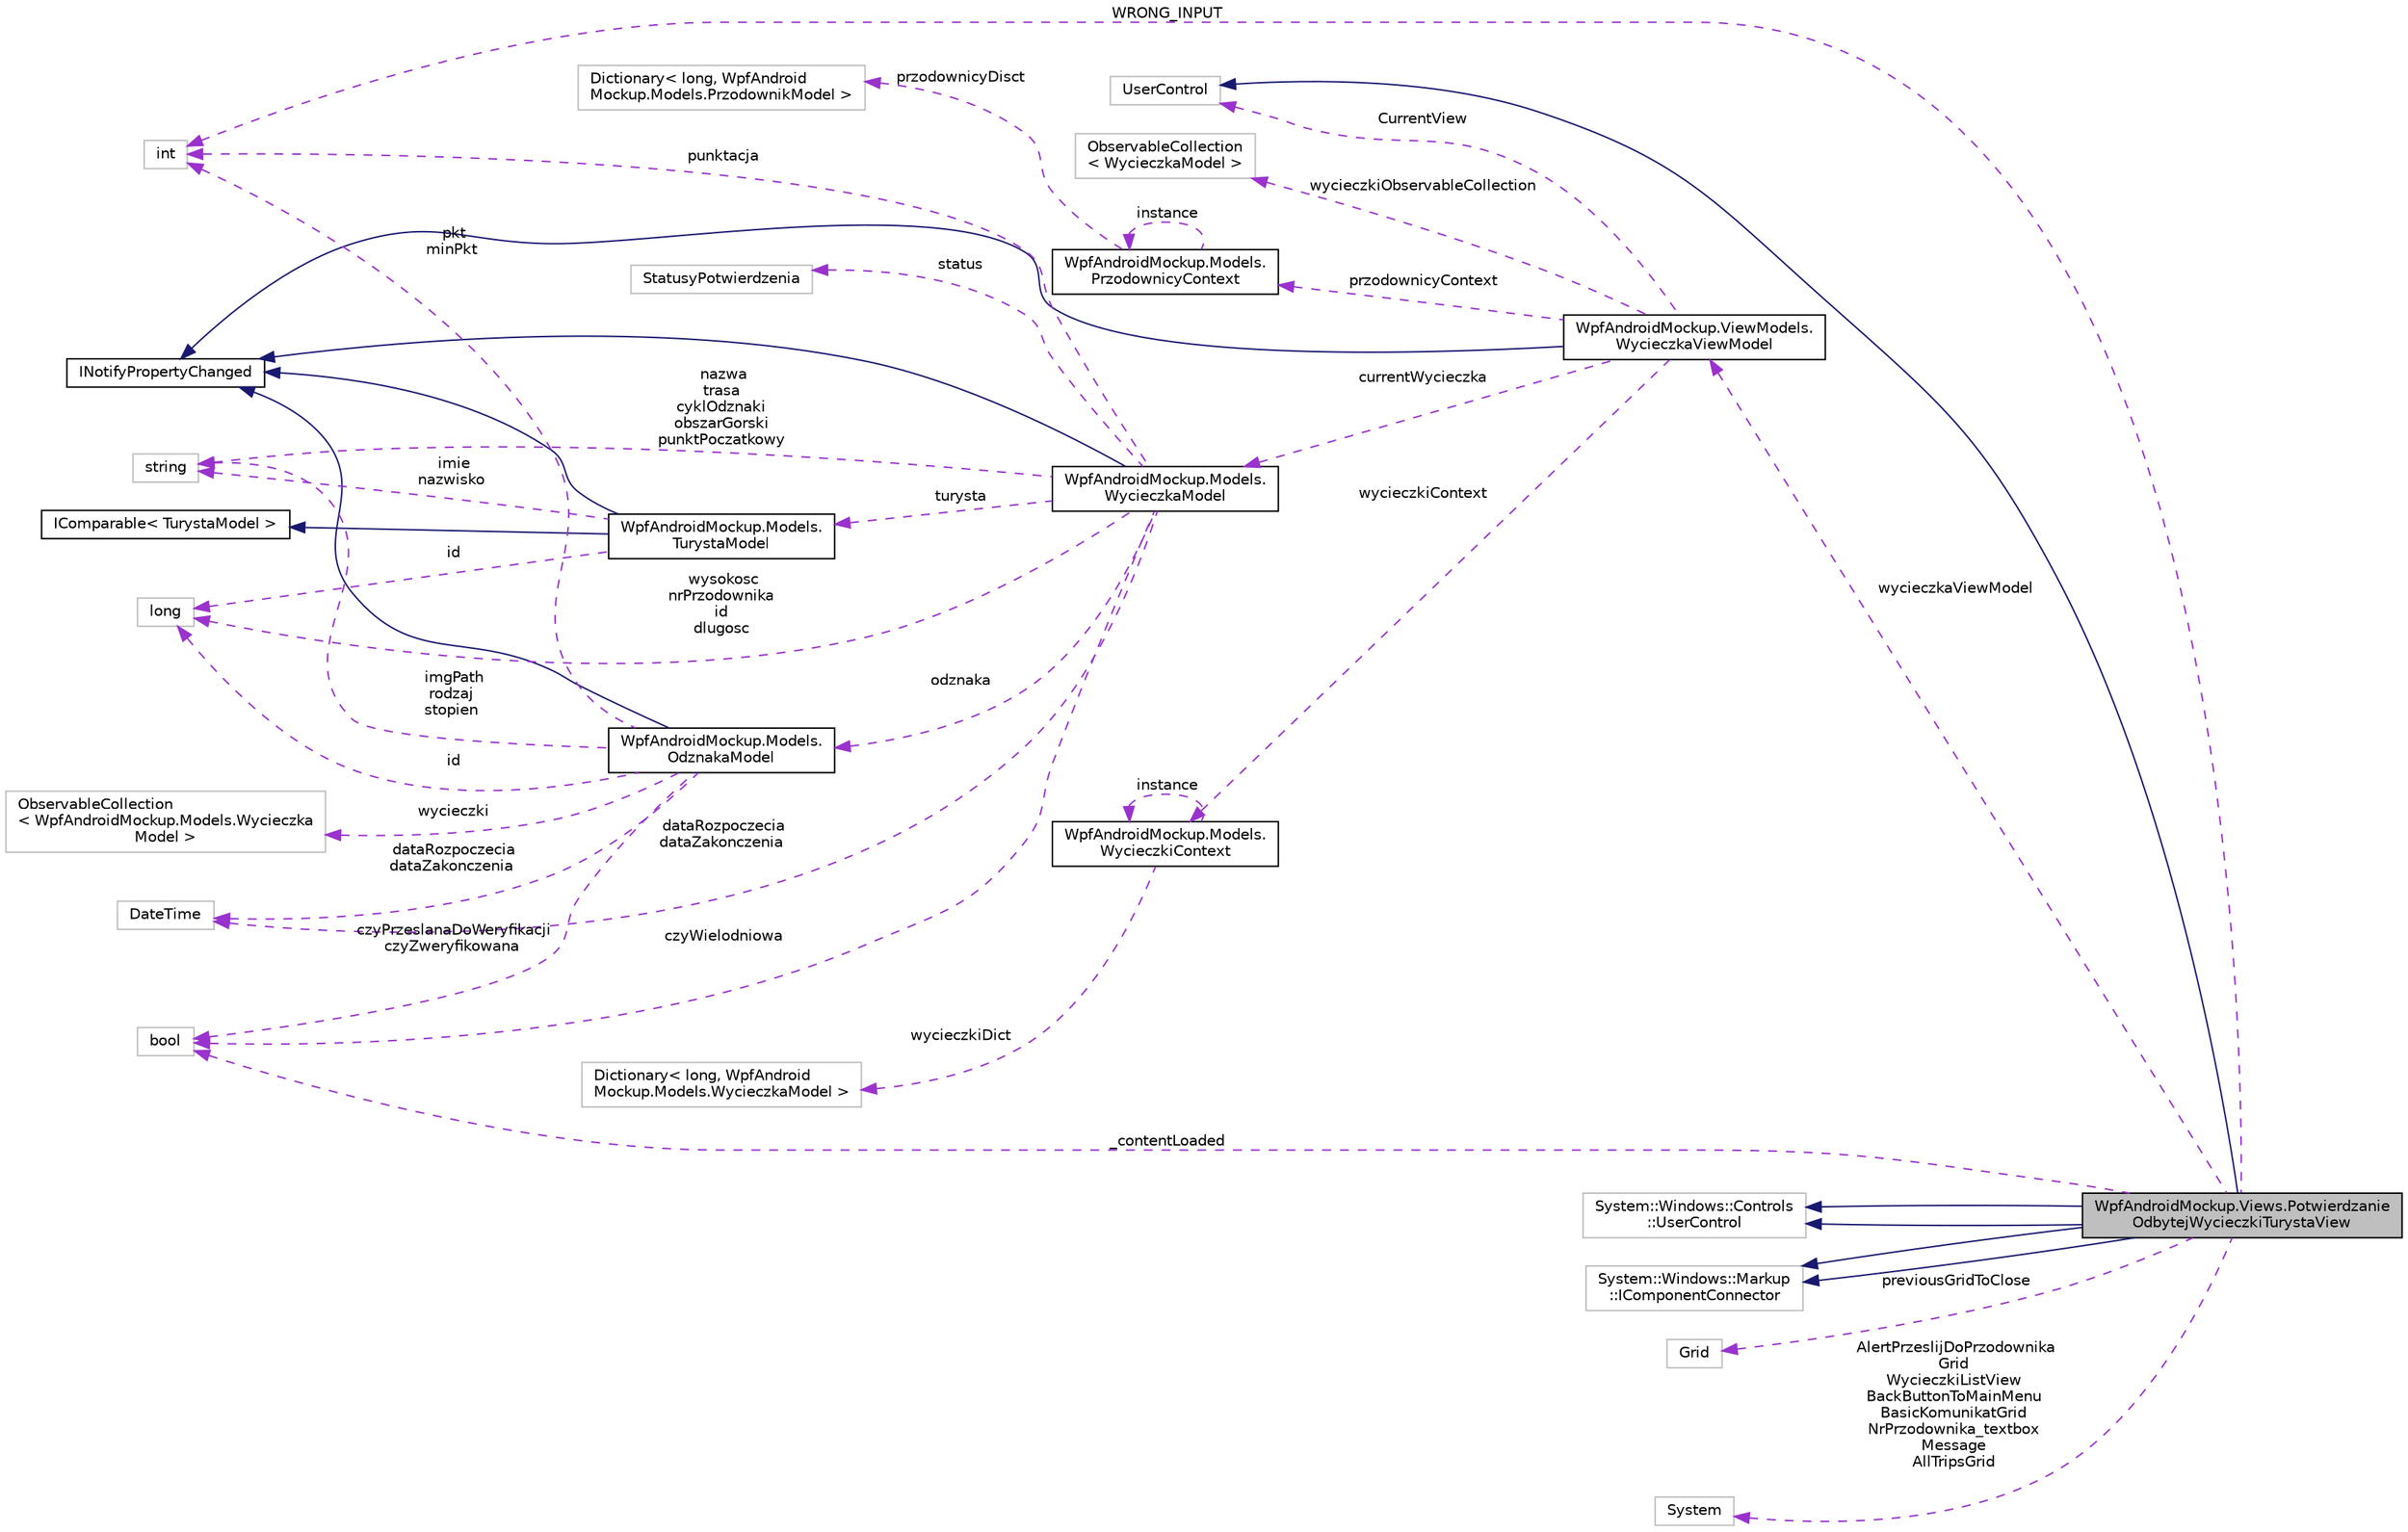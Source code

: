 digraph "WpfAndroidMockup.Views.PotwierdzanieOdbytejWycieczkiTurystaView"
{
 // INTERACTIVE_SVG=YES
  edge [fontname="Helvetica",fontsize="10",labelfontname="Helvetica",labelfontsize="10"];
  node [fontname="Helvetica",fontsize="10",shape=record];
  rankdir="LR";
  Node4 [label="WpfAndroidMockup.Views.Potwierdzanie\lOdbytejWycieczkiTurystaView",height=0.2,width=0.4,color="black", fillcolor="grey75", style="filled", fontcolor="black"];
  Node5 -> Node4 [dir="back",color="midnightblue",fontsize="10",style="solid",fontname="Helvetica"];
  Node5 [label="UserControl",height=0.2,width=0.4,color="grey75", fillcolor="white", style="filled"];
  Node6 -> Node4 [dir="back",color="midnightblue",fontsize="10",style="solid",fontname="Helvetica"];
  Node6 [label="System::Windows::Controls\l::UserControl",height=0.2,width=0.4,color="grey75", fillcolor="white", style="filled"];
  Node7 -> Node4 [dir="back",color="midnightblue",fontsize="10",style="solid",fontname="Helvetica"];
  Node7 [label="System::Windows::Markup\l::IComponentConnector",height=0.2,width=0.4,color="grey75", fillcolor="white", style="filled"];
  Node6 -> Node4 [dir="back",color="midnightblue",fontsize="10",style="solid",fontname="Helvetica"];
  Node7 -> Node4 [dir="back",color="midnightblue",fontsize="10",style="solid",fontname="Helvetica"];
  Node8 -> Node4 [dir="back",color="darkorchid3",fontsize="10",style="dashed",label=" wycieczkaViewModel" ,fontname="Helvetica"];
  Node8 [label="WpfAndroidMockup.ViewModels.\lWycieczkaViewModel",height=0.2,width=0.4,color="black", fillcolor="white", style="filled",URL="$class_wpf_android_mockup_1_1_view_models_1_1_wycieczka_view_model.html",tooltip="View model dla wycieczek "];
  Node9 -> Node8 [dir="back",color="midnightblue",fontsize="10",style="solid",fontname="Helvetica"];
  Node9 [label="INotifyPropertyChanged",height=0.2,width=0.4,color="black", fillcolor="white", style="filled",URL="$class_i_notify_property_changed.html"];
  Node10 -> Node8 [dir="back",color="darkorchid3",fontsize="10",style="dashed",label=" wycieczkiObservableCollection" ,fontname="Helvetica"];
  Node10 [label="ObservableCollection\l\< WycieczkaModel \>",height=0.2,width=0.4,color="grey75", fillcolor="white", style="filled"];
  Node11 -> Node8 [dir="back",color="darkorchid3",fontsize="10",style="dashed",label=" przodownicyContext" ,fontname="Helvetica"];
  Node11 [label="WpfAndroidMockup.Models.\lPrzodownicyContext",height=0.2,width=0.4,color="black", fillcolor="white", style="filled",URL="$class_wpf_android_mockup_1_1_models_1_1_przodownicy_context.html",tooltip="Klasa zajmująca się transformacją obiektów przodownikow otrzymanych z DAO do modeli przodownikow obsł..."];
  Node11 -> Node11 [dir="back",color="darkorchid3",fontsize="10",style="dashed",label=" instance" ,fontname="Helvetica"];
  Node12 -> Node11 [dir="back",color="darkorchid3",fontsize="10",style="dashed",label=" przodownicyDisct" ,fontname="Helvetica"];
  Node12 [label="Dictionary\< long, WpfAndroid\lMockup.Models.PrzodownikModel \>",height=0.2,width=0.4,color="grey75", fillcolor="white", style="filled"];
  Node13 -> Node8 [dir="back",color="darkorchid3",fontsize="10",style="dashed",label=" currentWycieczka" ,fontname="Helvetica"];
  Node13 [label="WpfAndroidMockup.Models.\lWycieczkaModel",height=0.2,width=0.4,color="black", fillcolor="white", style="filled",URL="$class_wpf_android_mockup_1_1_models_1_1_wycieczka_model.html",tooltip="Model Wycieczki "];
  Node9 -> Node13 [dir="back",color="midnightblue",fontsize="10",style="solid",fontname="Helvetica"];
  Node14 -> Node13 [dir="back",color="darkorchid3",fontsize="10",style="dashed",label=" nazwa\ntrasa\ncyklOdznaki\nobszarGorski\npunktPoczatkowy" ,fontname="Helvetica"];
  Node14 [label="string",height=0.2,width=0.4,color="grey75", fillcolor="white", style="filled"];
  Node15 -> Node13 [dir="back",color="darkorchid3",fontsize="10",style="dashed",label=" status" ,fontname="Helvetica"];
  Node15 [label="StatusyPotwierdzenia",height=0.2,width=0.4,color="grey75", fillcolor="white", style="filled"];
  Node16 -> Node13 [dir="back",color="darkorchid3",fontsize="10",style="dashed",label=" dataRozpoczecia\ndataZakonczenia" ,fontname="Helvetica"];
  Node16 [label="DateTime",height=0.2,width=0.4,color="grey75", fillcolor="white", style="filled"];
  Node17 -> Node13 [dir="back",color="darkorchid3",fontsize="10",style="dashed",label=" turysta" ,fontname="Helvetica"];
  Node17 [label="WpfAndroidMockup.Models.\lTurystaModel",height=0.2,width=0.4,color="black", fillcolor="white", style="filled",URL="$class_wpf_android_mockup_1_1_models_1_1_turysta_model.html",tooltip="Model turysty "];
  Node9 -> Node17 [dir="back",color="midnightblue",fontsize="10",style="solid",fontname="Helvetica"];
  Node18 -> Node17 [dir="back",color="midnightblue",fontsize="10",style="solid",fontname="Helvetica"];
  Node18 [label="IComparable\< TurystaModel \>",height=0.2,width=0.4,color="black", fillcolor="white", style="filled",URL="$class_i_comparable.html"];
  Node14 -> Node17 [dir="back",color="darkorchid3",fontsize="10",style="dashed",label=" imie\nnazwisko" ,fontname="Helvetica"];
  Node19 -> Node17 [dir="back",color="darkorchid3",fontsize="10",style="dashed",label=" id" ,fontname="Helvetica"];
  Node19 [label="long",height=0.2,width=0.4,color="grey75", fillcolor="white", style="filled"];
  Node20 -> Node13 [dir="back",color="darkorchid3",fontsize="10",style="dashed",label=" punktacja" ,fontname="Helvetica"];
  Node20 [label="int",height=0.2,width=0.4,color="grey75", fillcolor="white", style="filled"];
  Node21 -> Node13 [dir="back",color="darkorchid3",fontsize="10",style="dashed",label=" czyWielodniowa" ,fontname="Helvetica"];
  Node21 [label="bool",height=0.2,width=0.4,color="grey75", fillcolor="white", style="filled"];
  Node22 -> Node13 [dir="back",color="darkorchid3",fontsize="10",style="dashed",label=" odznaka" ,fontname="Helvetica"];
  Node22 [label="WpfAndroidMockup.Models.\lOdznakaModel",height=0.2,width=0.4,color="black", fillcolor="white", style="filled",URL="$class_wpf_android_mockup_1_1_models_1_1_odznaka_model.html",tooltip="Model odznaki "];
  Node9 -> Node22 [dir="back",color="midnightblue",fontsize="10",style="solid",fontname="Helvetica"];
  Node14 -> Node22 [dir="back",color="darkorchid3",fontsize="10",style="dashed",label=" imgPath\nrodzaj\nstopien" ,fontname="Helvetica"];
  Node16 -> Node22 [dir="back",color="darkorchid3",fontsize="10",style="dashed",label=" dataRozpoczecia\ndataZakonczenia" ,fontname="Helvetica"];
  Node23 -> Node22 [dir="back",color="darkorchid3",fontsize="10",style="dashed",label=" wycieczki" ,fontname="Helvetica"];
  Node23 [label="ObservableCollection\l\< WpfAndroidMockup.Models.Wycieczka\lModel \>",height=0.2,width=0.4,color="grey75", fillcolor="white", style="filled"];
  Node20 -> Node22 [dir="back",color="darkorchid3",fontsize="10",style="dashed",label=" pkt\nminPkt" ,fontname="Helvetica"];
  Node21 -> Node22 [dir="back",color="darkorchid3",fontsize="10",style="dashed",label=" czyPrzeslanaDoWeryfikacji\nczyZweryfikowana" ,fontname="Helvetica"];
  Node19 -> Node22 [dir="back",color="darkorchid3",fontsize="10",style="dashed",label=" id" ,fontname="Helvetica"];
  Node19 -> Node13 [dir="back",color="darkorchid3",fontsize="10",style="dashed",label=" wysokosc\nnrPrzodownika\nid\ndlugosc" ,fontname="Helvetica"];
  Node24 -> Node8 [dir="back",color="darkorchid3",fontsize="10",style="dashed",label=" wycieczkiContext" ,fontname="Helvetica"];
  Node24 [label="WpfAndroidMockup.Models.\lWycieczkiContext",height=0.2,width=0.4,color="black", fillcolor="white", style="filled",URL="$class_wpf_android_mockup_1_1_models_1_1_wycieczki_context.html",tooltip="Klasa zajmująca się transformacją obiektów wycieczek otrzymanych z DAO do modeli wycieczek obsługiwan..."];
  Node25 -> Node24 [dir="back",color="darkorchid3",fontsize="10",style="dashed",label=" wycieczkiDict" ,fontname="Helvetica"];
  Node25 [label="Dictionary\< long, WpfAndroid\lMockup.Models.WycieczkaModel \>",height=0.2,width=0.4,color="grey75", fillcolor="white", style="filled"];
  Node24 -> Node24 [dir="back",color="darkorchid3",fontsize="10",style="dashed",label=" instance" ,fontname="Helvetica"];
  Node5 -> Node8 [dir="back",color="darkorchid3",fontsize="10",style="dashed",label=" CurrentView" ,fontname="Helvetica"];
  Node26 -> Node4 [dir="back",color="darkorchid3",fontsize="10",style="dashed",label=" previousGridToClose" ,fontname="Helvetica"];
  Node26 [label="Grid",height=0.2,width=0.4,color="grey75", fillcolor="white", style="filled"];
  Node20 -> Node4 [dir="back",color="darkorchid3",fontsize="10",style="dashed",label=" WRONG_INPUT" ,fontname="Helvetica"];
  Node21 -> Node4 [dir="back",color="darkorchid3",fontsize="10",style="dashed",label=" _contentLoaded" ,fontname="Helvetica"];
  Node27 -> Node4 [dir="back",color="darkorchid3",fontsize="10",style="dashed",label=" AlertPrzeslijDoPrzodownika\lGrid\nWycieczkiListView\nBackButtonToMainMenu\nBasicKomunikatGrid\nNrPrzodownika_textbox\nMessage\nAllTripsGrid" ,fontname="Helvetica"];
  Node27 [label="System",height=0.2,width=0.4,color="grey75", fillcolor="white", style="filled"];
}
